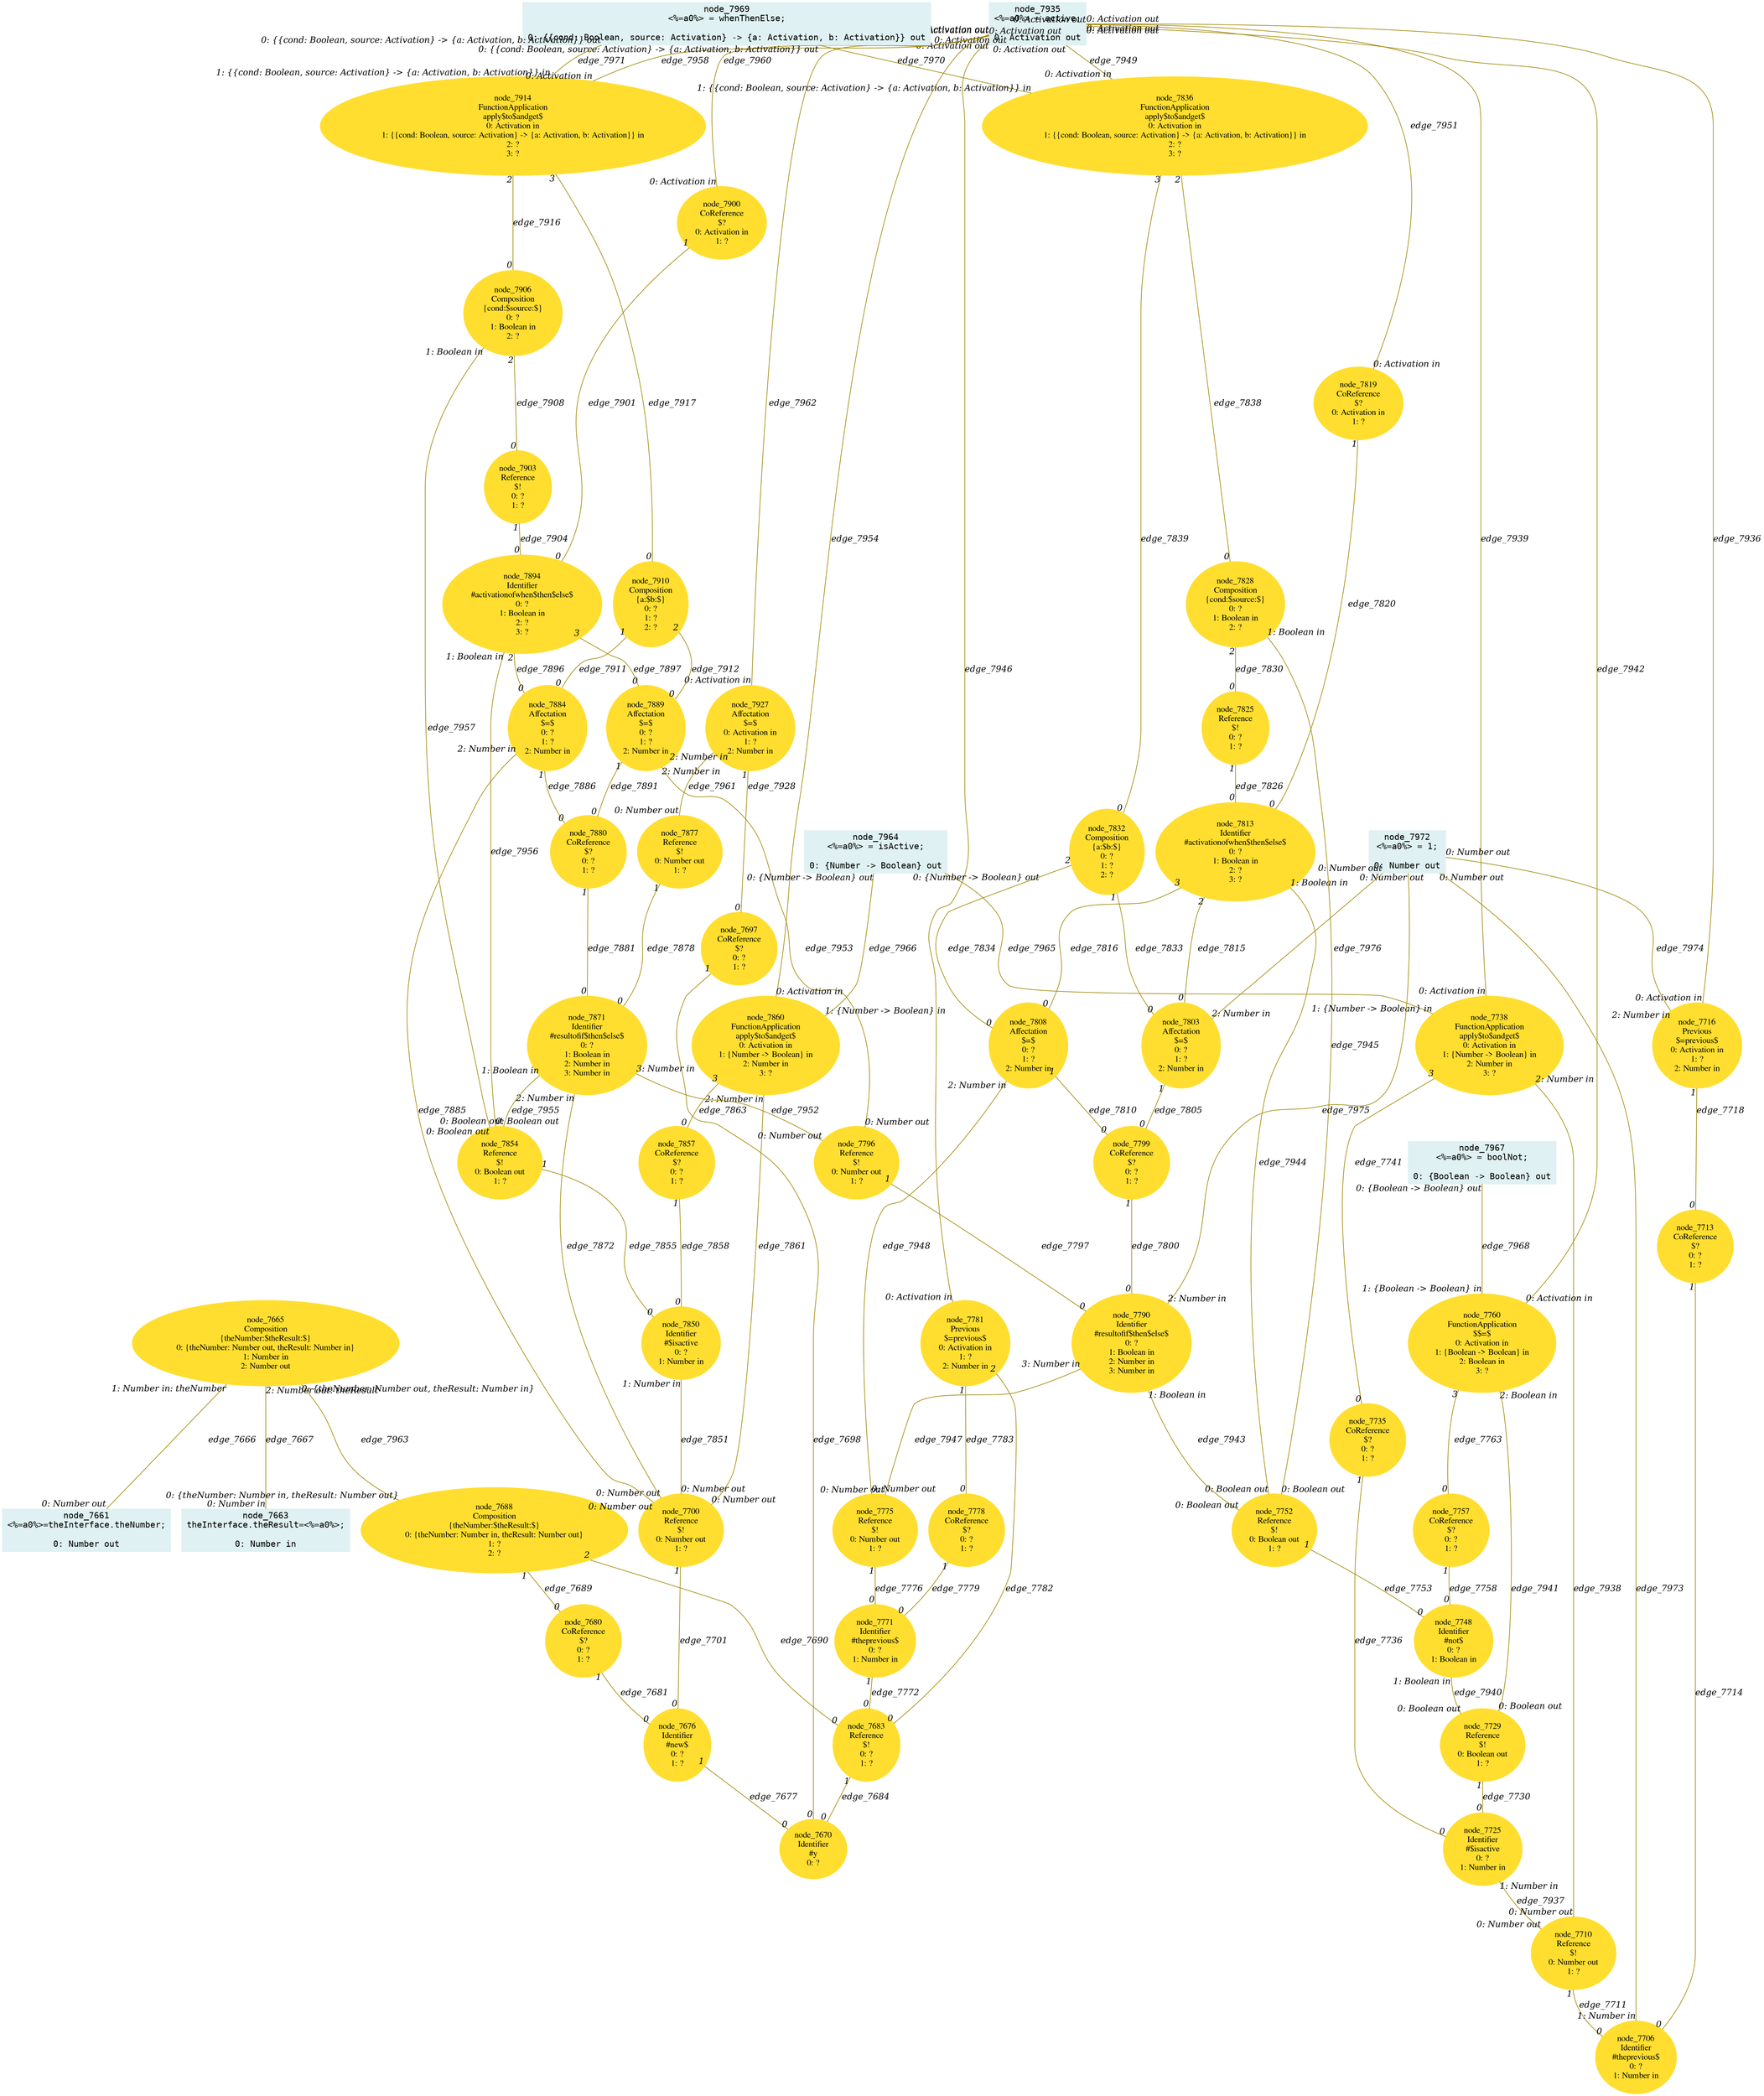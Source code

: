 digraph g{node_7661 [shape="box", style="filled", color="#dff1f2", fontname="Courier", label="node_7661
<%=a0%>=theInterface.theNumber;

0: Number out" ]
node_7663 [shape="box", style="filled", color="#dff1f2", fontname="Courier", label="node_7663
theInterface.theResult=<%=a0%>;

0: Number in" ]
node_7665 [shape="ellipse", style="filled", color="#ffde2f", fontname="Times", label="node_7665
Composition
{theNumber:$theResult:$}
0: {theNumber: Number out, theResult: Number in}
1: Number in
2: Number out" ]
node_7670 [shape="ellipse", style="filled", color="#ffde2f", fontname="Times", label="node_7670
Identifier
#y
0: ?" ]
node_7676 [shape="ellipse", style="filled", color="#ffde2f", fontname="Times", label="node_7676
Identifier
#new$
0: ?
1: ?" ]
node_7680 [shape="ellipse", style="filled", color="#ffde2f", fontname="Times", label="node_7680
CoReference
$?
0: ?
1: ?" ]
node_7683 [shape="ellipse", style="filled", color="#ffde2f", fontname="Times", label="node_7683
Reference
$!
0: ?
1: ?" ]
node_7688 [shape="ellipse", style="filled", color="#ffde2f", fontname="Times", label="node_7688
Composition
{theNumber:$theResult:$}
0: {theNumber: Number in, theResult: Number out}
1: ?
2: ?" ]
node_7697 [shape="ellipse", style="filled", color="#ffde2f", fontname="Times", label="node_7697
CoReference
$?
0: ?
1: ?" ]
node_7700 [shape="ellipse", style="filled", color="#ffde2f", fontname="Times", label="node_7700
Reference
$!
0: Number out
1: ?" ]
node_7706 [shape="ellipse", style="filled", color="#ffde2f", fontname="Times", label="node_7706
Identifier
#theprevious$
0: ?
1: Number in" ]
node_7710 [shape="ellipse", style="filled", color="#ffde2f", fontname="Times", label="node_7710
Reference
$!
0: Number out
1: ?" ]
node_7713 [shape="ellipse", style="filled", color="#ffde2f", fontname="Times", label="node_7713
CoReference
$?
0: ?
1: ?" ]
node_7716 [shape="ellipse", style="filled", color="#ffde2f", fontname="Times", label="node_7716
Previous
$=previous$
0: Activation in
1: ?
2: Number in" ]
node_7725 [shape="ellipse", style="filled", color="#ffde2f", fontname="Times", label="node_7725
Identifier
#$isactive
0: ?
1: Number in" ]
node_7729 [shape="ellipse", style="filled", color="#ffde2f", fontname="Times", label="node_7729
Reference
$!
0: Boolean out
1: ?" ]
node_7735 [shape="ellipse", style="filled", color="#ffde2f", fontname="Times", label="node_7735
CoReference
$?
0: ?
1: ?" ]
node_7738 [shape="ellipse", style="filled", color="#ffde2f", fontname="Times", label="node_7738
FunctionApplication
apply$to$andget$
0: Activation in
1: {Number -> Boolean} in
2: Number in
3: ?" ]
node_7748 [shape="ellipse", style="filled", color="#ffde2f", fontname="Times", label="node_7748
Identifier
#not$
0: ?
1: Boolean in" ]
node_7752 [shape="ellipse", style="filled", color="#ffde2f", fontname="Times", label="node_7752
Reference
$!
0: Boolean out
1: ?" ]
node_7757 [shape="ellipse", style="filled", color="#ffde2f", fontname="Times", label="node_7757
CoReference
$?
0: ?
1: ?" ]
node_7760 [shape="ellipse", style="filled", color="#ffde2f", fontname="Times", label="node_7760
FunctionApplication
$$=$
0: Activation in
1: {Boolean -> Boolean} in
2: Boolean in
3: ?" ]
node_7771 [shape="ellipse", style="filled", color="#ffde2f", fontname="Times", label="node_7771
Identifier
#theprevious$
0: ?
1: Number in" ]
node_7775 [shape="ellipse", style="filled", color="#ffde2f", fontname="Times", label="node_7775
Reference
$!
0: Number out
1: ?" ]
node_7778 [shape="ellipse", style="filled", color="#ffde2f", fontname="Times", label="node_7778
CoReference
$?
0: ?
1: ?" ]
node_7781 [shape="ellipse", style="filled", color="#ffde2f", fontname="Times", label="node_7781
Previous
$=previous$
0: Activation in
1: ?
2: Number in" ]
node_7790 [shape="ellipse", style="filled", color="#ffde2f", fontname="Times", label="node_7790
Identifier
#resultofif$then$else$
0: ?
1: Boolean in
2: Number in
3: Number in" ]
node_7796 [shape="ellipse", style="filled", color="#ffde2f", fontname="Times", label="node_7796
Reference
$!
0: Number out
1: ?" ]
node_7799 [shape="ellipse", style="filled", color="#ffde2f", fontname="Times", label="node_7799
CoReference
$?
0: ?
1: ?" ]
node_7803 [shape="ellipse", style="filled", color="#ffde2f", fontname="Times", label="node_7803
Affectation
$=$
0: ?
1: ?
2: Number in" ]
node_7808 [shape="ellipse", style="filled", color="#ffde2f", fontname="Times", label="node_7808
Affectation
$=$
0: ?
1: ?
2: Number in" ]
node_7813 [shape="ellipse", style="filled", color="#ffde2f", fontname="Times", label="node_7813
Identifier
#activationofwhen$then$else$
0: ?
1: Boolean in
2: ?
3: ?" ]
node_7819 [shape="ellipse", style="filled", color="#ffde2f", fontname="Times", label="node_7819
CoReference
$?
0: Activation in
1: ?" ]
node_7825 [shape="ellipse", style="filled", color="#ffde2f", fontname="Times", label="node_7825
Reference
$!
0: ?
1: ?" ]
node_7828 [shape="ellipse", style="filled", color="#ffde2f", fontname="Times", label="node_7828
Composition
{cond:$source:$}
0: ?
1: Boolean in
2: ?" ]
node_7832 [shape="ellipse", style="filled", color="#ffde2f", fontname="Times", label="node_7832
Composition
{a:$b:$}
0: ?
1: ?
2: ?" ]
node_7836 [shape="ellipse", style="filled", color="#ffde2f", fontname="Times", label="node_7836
FunctionApplication
apply$to$andget$
0: Activation in
1: {{cond: Boolean, source: Activation} -> {a: Activation, b: Activation}} in
2: ?
3: ?" ]
node_7850 [shape="ellipse", style="filled", color="#ffde2f", fontname="Times", label="node_7850
Identifier
#$isactive
0: ?
1: Number in" ]
node_7854 [shape="ellipse", style="filled", color="#ffde2f", fontname="Times", label="node_7854
Reference
$!
0: Boolean out
1: ?" ]
node_7857 [shape="ellipse", style="filled", color="#ffde2f", fontname="Times", label="node_7857
CoReference
$?
0: ?
1: ?" ]
node_7860 [shape="ellipse", style="filled", color="#ffde2f", fontname="Times", label="node_7860
FunctionApplication
apply$to$andget$
0: Activation in
1: {Number -> Boolean} in
2: Number in
3: ?" ]
node_7871 [shape="ellipse", style="filled", color="#ffde2f", fontname="Times", label="node_7871
Identifier
#resultofif$then$else$
0: ?
1: Boolean in
2: Number in
3: Number in" ]
node_7877 [shape="ellipse", style="filled", color="#ffde2f", fontname="Times", label="node_7877
Reference
$!
0: Number out
1: ?" ]
node_7880 [shape="ellipse", style="filled", color="#ffde2f", fontname="Times", label="node_7880
CoReference
$?
0: ?
1: ?" ]
node_7884 [shape="ellipse", style="filled", color="#ffde2f", fontname="Times", label="node_7884
Affectation
$=$
0: ?
1: ?
2: Number in" ]
node_7889 [shape="ellipse", style="filled", color="#ffde2f", fontname="Times", label="node_7889
Affectation
$=$
0: ?
1: ?
2: Number in" ]
node_7894 [shape="ellipse", style="filled", color="#ffde2f", fontname="Times", label="node_7894
Identifier
#activationofwhen$then$else$
0: ?
1: Boolean in
2: ?
3: ?" ]
node_7900 [shape="ellipse", style="filled", color="#ffde2f", fontname="Times", label="node_7900
CoReference
$?
0: Activation in
1: ?" ]
node_7903 [shape="ellipse", style="filled", color="#ffde2f", fontname="Times", label="node_7903
Reference
$!
0: ?
1: ?" ]
node_7906 [shape="ellipse", style="filled", color="#ffde2f", fontname="Times", label="node_7906
Composition
{cond:$source:$}
0: ?
1: Boolean in
2: ?" ]
node_7910 [shape="ellipse", style="filled", color="#ffde2f", fontname="Times", label="node_7910
Composition
{a:$b:$}
0: ?
1: ?
2: ?" ]
node_7914 [shape="ellipse", style="filled", color="#ffde2f", fontname="Times", label="node_7914
FunctionApplication
apply$to$andget$
0: Activation in
1: {{cond: Boolean, source: Activation} -> {a: Activation, b: Activation}} in
2: ?
3: ?" ]
node_7927 [shape="ellipse", style="filled", color="#ffde2f", fontname="Times", label="node_7927
Affectation
$=$
0: Activation in
1: ?
2: Number in" ]
node_7935 [shape="box", style="filled", color="#dff1f2", fontname="Courier", label="node_7935
<%=a0%> = active;

0: Activation out" ]
node_7964 [shape="box", style="filled", color="#dff1f2", fontname="Courier", label="node_7964
<%=a0%> = isActive;

0: {Number -> Boolean} out" ]
node_7967 [shape="box", style="filled", color="#dff1f2", fontname="Courier", label="node_7967
<%=a0%> = boolNot;

0: {Boolean -> Boolean} out" ]
node_7969 [shape="box", style="filled", color="#dff1f2", fontname="Courier", label="node_7969
<%=a0%> = whenThenElse;

0: {{cond: Boolean, source: Activation} -> {a: Activation, b: Activation}} out" ]
node_7972 [shape="box", style="filled", color="#dff1f2", fontname="Courier", label="node_7972
<%=a0%> = 1;

0: Number out" ]
node_7665 -> node_7661 [dir=none, arrowHead=none, fontname="Times-Italic", arrowsize=1, color="#9d8400", label="edge_7666",  headlabel="0: Number out", taillabel="1: Number in: theNumber" ]
node_7665 -> node_7663 [dir=none, arrowHead=none, fontname="Times-Italic", arrowsize=1, color="#9d8400", label="edge_7667",  headlabel="0: Number in", taillabel="2: Number out: theResult" ]
node_7676 -> node_7670 [dir=none, arrowHead=none, fontname="Times-Italic", arrowsize=1, color="#9d8400", label="edge_7677",  headlabel="0", taillabel="1" ]
node_7680 -> node_7676 [dir=none, arrowHead=none, fontname="Times-Italic", arrowsize=1, color="#9d8400", label="edge_7681",  headlabel="0", taillabel="1" ]
node_7683 -> node_7670 [dir=none, arrowHead=none, fontname="Times-Italic", arrowsize=1, color="#9d8400", label="edge_7684",  headlabel="0", taillabel="1" ]
node_7688 -> node_7680 [dir=none, arrowHead=none, fontname="Times-Italic", arrowsize=1, color="#9d8400", label="edge_7689",  headlabel="0", taillabel="1" ]
node_7688 -> node_7683 [dir=none, arrowHead=none, fontname="Times-Italic", arrowsize=1, color="#9d8400", label="edge_7690",  headlabel="0", taillabel="2" ]
node_7697 -> node_7670 [dir=none, arrowHead=none, fontname="Times-Italic", arrowsize=1, color="#9d8400", label="edge_7698",  headlabel="0", taillabel="1" ]
node_7700 -> node_7676 [dir=none, arrowHead=none, fontname="Times-Italic", arrowsize=1, color="#9d8400", label="edge_7701",  headlabel="0", taillabel="1" ]
node_7710 -> node_7706 [dir=none, arrowHead=none, fontname="Times-Italic", arrowsize=1, color="#9d8400", label="edge_7711",  headlabel="0", taillabel="1" ]
node_7713 -> node_7706 [dir=none, arrowHead=none, fontname="Times-Italic", arrowsize=1, color="#9d8400", label="edge_7714",  headlabel="0", taillabel="1" ]
node_7716 -> node_7713 [dir=none, arrowHead=none, fontname="Times-Italic", arrowsize=1, color="#9d8400", label="edge_7718",  headlabel="0", taillabel="1" ]
node_7729 -> node_7725 [dir=none, arrowHead=none, fontname="Times-Italic", arrowsize=1, color="#9d8400", label="edge_7730",  headlabel="0", taillabel="1" ]
node_7735 -> node_7725 [dir=none, arrowHead=none, fontname="Times-Italic", arrowsize=1, color="#9d8400", label="edge_7736",  headlabel="0", taillabel="1" ]
node_7738 -> node_7735 [dir=none, arrowHead=none, fontname="Times-Italic", arrowsize=1, color="#9d8400", label="edge_7741",  headlabel="0", taillabel="3" ]
node_7752 -> node_7748 [dir=none, arrowHead=none, fontname="Times-Italic", arrowsize=1, color="#9d8400", label="edge_7753",  headlabel="0", taillabel="1" ]
node_7757 -> node_7748 [dir=none, arrowHead=none, fontname="Times-Italic", arrowsize=1, color="#9d8400", label="edge_7758",  headlabel="0", taillabel="1" ]
node_7760 -> node_7757 [dir=none, arrowHead=none, fontname="Times-Italic", arrowsize=1, color="#9d8400", label="edge_7763",  headlabel="0", taillabel="3" ]
node_7771 -> node_7683 [dir=none, arrowHead=none, fontname="Times-Italic", arrowsize=1, color="#9d8400", label="edge_7772",  headlabel="0", taillabel="1" ]
node_7775 -> node_7771 [dir=none, arrowHead=none, fontname="Times-Italic", arrowsize=1, color="#9d8400", label="edge_7776",  headlabel="0", taillabel="1" ]
node_7778 -> node_7771 [dir=none, arrowHead=none, fontname="Times-Italic", arrowsize=1, color="#9d8400", label="edge_7779",  headlabel="0", taillabel="1" ]
node_7781 -> node_7683 [dir=none, arrowHead=none, fontname="Times-Italic", arrowsize=1, color="#9d8400", label="edge_7782",  headlabel="0", taillabel="2" ]
node_7781 -> node_7778 [dir=none, arrowHead=none, fontname="Times-Italic", arrowsize=1, color="#9d8400", label="edge_7783",  headlabel="0", taillabel="1" ]
node_7796 -> node_7790 [dir=none, arrowHead=none, fontname="Times-Italic", arrowsize=1, color="#9d8400", label="edge_7797",  headlabel="0", taillabel="1" ]
node_7799 -> node_7790 [dir=none, arrowHead=none, fontname="Times-Italic", arrowsize=1, color="#9d8400", label="edge_7800",  headlabel="0", taillabel="1" ]
node_7803 -> node_7799 [dir=none, arrowHead=none, fontname="Times-Italic", arrowsize=1, color="#9d8400", label="edge_7805",  headlabel="0", taillabel="1" ]
node_7808 -> node_7799 [dir=none, arrowHead=none, fontname="Times-Italic", arrowsize=1, color="#9d8400", label="edge_7810",  headlabel="0", taillabel="1" ]
node_7813 -> node_7803 [dir=none, arrowHead=none, fontname="Times-Italic", arrowsize=1, color="#9d8400", label="edge_7815",  headlabel="0", taillabel="2" ]
node_7813 -> node_7808 [dir=none, arrowHead=none, fontname="Times-Italic", arrowsize=1, color="#9d8400", label="edge_7816",  headlabel="0", taillabel="3" ]
node_7819 -> node_7813 [dir=none, arrowHead=none, fontname="Times-Italic", arrowsize=1, color="#9d8400", label="edge_7820",  headlabel="0", taillabel="1" ]
node_7825 -> node_7813 [dir=none, arrowHead=none, fontname="Times-Italic", arrowsize=1, color="#9d8400", label="edge_7826",  headlabel="0", taillabel="1" ]
node_7828 -> node_7825 [dir=none, arrowHead=none, fontname="Times-Italic", arrowsize=1, color="#9d8400", label="edge_7830",  headlabel="0", taillabel="2" ]
node_7832 -> node_7803 [dir=none, arrowHead=none, fontname="Times-Italic", arrowsize=1, color="#9d8400", label="edge_7833",  headlabel="0", taillabel="1" ]
node_7832 -> node_7808 [dir=none, arrowHead=none, fontname="Times-Italic", arrowsize=1, color="#9d8400", label="edge_7834",  headlabel="0", taillabel="2" ]
node_7836 -> node_7828 [dir=none, arrowHead=none, fontname="Times-Italic", arrowsize=1, color="#9d8400", label="edge_7838",  headlabel="0", taillabel="2" ]
node_7836 -> node_7832 [dir=none, arrowHead=none, fontname="Times-Italic", arrowsize=1, color="#9d8400", label="edge_7839",  headlabel="0", taillabel="3" ]
node_7850 -> node_7700 [dir=none, arrowHead=none, fontname="Times-Italic", arrowsize=1, color="#9d8400", label="edge_7851",  headlabel="0: Number out", taillabel="1: Number in" ]
node_7854 -> node_7850 [dir=none, arrowHead=none, fontname="Times-Italic", arrowsize=1, color="#9d8400", label="edge_7855",  headlabel="0", taillabel="1" ]
node_7857 -> node_7850 [dir=none, arrowHead=none, fontname="Times-Italic", arrowsize=1, color="#9d8400", label="edge_7858",  headlabel="0", taillabel="1" ]
node_7860 -> node_7700 [dir=none, arrowHead=none, fontname="Times-Italic", arrowsize=1, color="#9d8400", label="edge_7861",  headlabel="0: Number out", taillabel="2: Number in" ]
node_7860 -> node_7857 [dir=none, arrowHead=none, fontname="Times-Italic", arrowsize=1, color="#9d8400", label="edge_7863",  headlabel="0", taillabel="3" ]
node_7871 -> node_7700 [dir=none, arrowHead=none, fontname="Times-Italic", arrowsize=1, color="#9d8400", label="edge_7872",  headlabel="0: Number out", taillabel="2: Number in" ]
node_7877 -> node_7871 [dir=none, arrowHead=none, fontname="Times-Italic", arrowsize=1, color="#9d8400", label="edge_7878",  headlabel="0", taillabel="1" ]
node_7880 -> node_7871 [dir=none, arrowHead=none, fontname="Times-Italic", arrowsize=1, color="#9d8400", label="edge_7881",  headlabel="0", taillabel="1" ]
node_7884 -> node_7700 [dir=none, arrowHead=none, fontname="Times-Italic", arrowsize=1, color="#9d8400", label="edge_7885",  headlabel="0: Number out", taillabel="2: Number in" ]
node_7884 -> node_7880 [dir=none, arrowHead=none, fontname="Times-Italic", arrowsize=1, color="#9d8400", label="edge_7886",  headlabel="0", taillabel="1" ]
node_7889 -> node_7880 [dir=none, arrowHead=none, fontname="Times-Italic", arrowsize=1, color="#9d8400", label="edge_7891",  headlabel="0", taillabel="1" ]
node_7894 -> node_7884 [dir=none, arrowHead=none, fontname="Times-Italic", arrowsize=1, color="#9d8400", label="edge_7896",  headlabel="0", taillabel="2" ]
node_7894 -> node_7889 [dir=none, arrowHead=none, fontname="Times-Italic", arrowsize=1, color="#9d8400", label="edge_7897",  headlabel="0", taillabel="3" ]
node_7900 -> node_7894 [dir=none, arrowHead=none, fontname="Times-Italic", arrowsize=1, color="#9d8400", label="edge_7901",  headlabel="0", taillabel="1" ]
node_7903 -> node_7894 [dir=none, arrowHead=none, fontname="Times-Italic", arrowsize=1, color="#9d8400", label="edge_7904",  headlabel="0", taillabel="1" ]
node_7906 -> node_7903 [dir=none, arrowHead=none, fontname="Times-Italic", arrowsize=1, color="#9d8400", label="edge_7908",  headlabel="0", taillabel="2" ]
node_7910 -> node_7884 [dir=none, arrowHead=none, fontname="Times-Italic", arrowsize=1, color="#9d8400", label="edge_7911",  headlabel="0", taillabel="1" ]
node_7910 -> node_7889 [dir=none, arrowHead=none, fontname="Times-Italic", arrowsize=1, color="#9d8400", label="edge_7912",  headlabel="0", taillabel="2" ]
node_7914 -> node_7906 [dir=none, arrowHead=none, fontname="Times-Italic", arrowsize=1, color="#9d8400", label="edge_7916",  headlabel="0", taillabel="2" ]
node_7914 -> node_7910 [dir=none, arrowHead=none, fontname="Times-Italic", arrowsize=1, color="#9d8400", label="edge_7917",  headlabel="0", taillabel="3" ]
node_7927 -> node_7697 [dir=none, arrowHead=none, fontname="Times-Italic", arrowsize=1, color="#9d8400", label="edge_7928",  headlabel="0", taillabel="1" ]
node_7935 -> node_7716 [dir=none, arrowHead=none, fontname="Times-Italic", arrowsize=1, color="#9d8400", label="edge_7936",  headlabel="0: Activation in", taillabel="0: Activation out" ]
node_7725 -> node_7710 [dir=none, arrowHead=none, fontname="Times-Italic", arrowsize=1, color="#9d8400", label="edge_7937",  headlabel="0: Number out", taillabel="1: Number in" ]
node_7738 -> node_7710 [dir=none, arrowHead=none, fontname="Times-Italic", arrowsize=1, color="#9d8400", label="edge_7938",  headlabel="0: Number out", taillabel="2: Number in" ]
node_7935 -> node_7738 [dir=none, arrowHead=none, fontname="Times-Italic", arrowsize=1, color="#9d8400", label="edge_7939",  headlabel="0: Activation in", taillabel="0: Activation out" ]
node_7748 -> node_7729 [dir=none, arrowHead=none, fontname="Times-Italic", arrowsize=1, color="#9d8400", label="edge_7940",  headlabel="0: Boolean out", taillabel="1: Boolean in" ]
node_7760 -> node_7729 [dir=none, arrowHead=none, fontname="Times-Italic", arrowsize=1, color="#9d8400", label="edge_7941",  headlabel="0: Boolean out", taillabel="2: Boolean in" ]
node_7935 -> node_7760 [dir=none, arrowHead=none, fontname="Times-Italic", arrowsize=1, color="#9d8400", label="edge_7942",  headlabel="0: Activation in", taillabel="0: Activation out" ]
node_7790 -> node_7752 [dir=none, arrowHead=none, fontname="Times-Italic", arrowsize=1, color="#9d8400", label="edge_7943",  headlabel="0: Boolean out", taillabel="1: Boolean in" ]
node_7813 -> node_7752 [dir=none, arrowHead=none, fontname="Times-Italic", arrowsize=1, color="#9d8400", label="edge_7944",  headlabel="0: Boolean out", taillabel="1: Boolean in" ]
node_7828 -> node_7752 [dir=none, arrowHead=none, fontname="Times-Italic", arrowsize=1, color="#9d8400", label="edge_7945",  headlabel="0: Boolean out", taillabel="1: Boolean in" ]
node_7935 -> node_7781 [dir=none, arrowHead=none, fontname="Times-Italic", arrowsize=1, color="#9d8400", label="edge_7946",  headlabel="0: Activation in", taillabel="0: Activation out" ]
node_7790 -> node_7775 [dir=none, arrowHead=none, fontname="Times-Italic", arrowsize=1, color="#9d8400", label="edge_7947",  headlabel="0: Number out", taillabel="3: Number in" ]
node_7808 -> node_7775 [dir=none, arrowHead=none, fontname="Times-Italic", arrowsize=1, color="#9d8400", label="edge_7948",  headlabel="0: Number out", taillabel="2: Number in" ]
node_7935 -> node_7836 [dir=none, arrowHead=none, fontname="Times-Italic", arrowsize=1, color="#9d8400", label="edge_7949",  headlabel="0: Activation in", taillabel="0: Activation out" ]
node_7935 -> node_7819 [dir=none, arrowHead=none, fontname="Times-Italic", arrowsize=1, color="#9d8400", label="edge_7951",  headlabel="0: Activation in", taillabel="0: Activation out" ]
node_7871 -> node_7796 [dir=none, arrowHead=none, fontname="Times-Italic", arrowsize=1, color="#9d8400", label="edge_7952",  headlabel="0: Number out", taillabel="3: Number in" ]
node_7889 -> node_7796 [dir=none, arrowHead=none, fontname="Times-Italic", arrowsize=1, color="#9d8400", label="edge_7953",  headlabel="0: Number out", taillabel="2: Number in" ]
node_7935 -> node_7860 [dir=none, arrowHead=none, fontname="Times-Italic", arrowsize=1, color="#9d8400", label="edge_7954",  headlabel="0: Activation in", taillabel="0: Activation out" ]
node_7871 -> node_7854 [dir=none, arrowHead=none, fontname="Times-Italic", arrowsize=1, color="#9d8400", label="edge_7955",  headlabel="0: Boolean out", taillabel="1: Boolean in" ]
node_7894 -> node_7854 [dir=none, arrowHead=none, fontname="Times-Italic", arrowsize=1, color="#9d8400", label="edge_7956",  headlabel="0: Boolean out", taillabel="1: Boolean in" ]
node_7906 -> node_7854 [dir=none, arrowHead=none, fontname="Times-Italic", arrowsize=1, color="#9d8400", label="edge_7957",  headlabel="0: Boolean out", taillabel="1: Boolean in" ]
node_7935 -> node_7914 [dir=none, arrowHead=none, fontname="Times-Italic", arrowsize=1, color="#9d8400", label="edge_7958",  headlabel="0: Activation in", taillabel="0: Activation out" ]
node_7935 -> node_7900 [dir=none, arrowHead=none, fontname="Times-Italic", arrowsize=1, color="#9d8400", label="edge_7960",  headlabel="0: Activation in", taillabel="0: Activation out" ]
node_7927 -> node_7877 [dir=none, arrowHead=none, fontname="Times-Italic", arrowsize=1, color="#9d8400", label="edge_7961",  headlabel="0: Number out", taillabel="2: Number in" ]
node_7935 -> node_7927 [dir=none, arrowHead=none, fontname="Times-Italic", arrowsize=1, color="#9d8400", label="edge_7962",  headlabel="0: Activation in", taillabel="0: Activation out" ]
node_7665 -> node_7688 [dir=none, arrowHead=none, fontname="Times-Italic", arrowsize=1, color="#9d8400", label="edge_7963",  headlabel="0: {theNumber: Number in, theResult: Number out}", taillabel="0: {theNumber: Number out, theResult: Number in}" ]
node_7964 -> node_7738 [dir=none, arrowHead=none, fontname="Times-Italic", arrowsize=1, color="#9d8400", label="edge_7965",  headlabel="1: {Number -> Boolean} in", taillabel="0: {Number -> Boolean} out" ]
node_7964 -> node_7860 [dir=none, arrowHead=none, fontname="Times-Italic", arrowsize=1, color="#9d8400", label="edge_7966",  headlabel="1: {Number -> Boolean} in", taillabel="0: {Number -> Boolean} out" ]
node_7967 -> node_7760 [dir=none, arrowHead=none, fontname="Times-Italic", arrowsize=1, color="#9d8400", label="edge_7968",  headlabel="1: {Boolean -> Boolean} in", taillabel="0: {Boolean -> Boolean} out" ]
node_7969 -> node_7836 [dir=none, arrowHead=none, fontname="Times-Italic", arrowsize=1, color="#9d8400", label="edge_7970",  headlabel="1: {{cond: Boolean, source: Activation} -> {a: Activation, b: Activation}} in", taillabel="0: {{cond: Boolean, source: Activation} -> {a: Activation, b: Activation}} out" ]
node_7969 -> node_7914 [dir=none, arrowHead=none, fontname="Times-Italic", arrowsize=1, color="#9d8400", label="edge_7971",  headlabel="1: {{cond: Boolean, source: Activation} -> {a: Activation, b: Activation}} in", taillabel="0: {{cond: Boolean, source: Activation} -> {a: Activation, b: Activation}} out" ]
node_7972 -> node_7706 [dir=none, arrowHead=none, fontname="Times-Italic", arrowsize=1, color="#9d8400", label="edge_7973",  headlabel="1: Number in", taillabel="0: Number out" ]
node_7972 -> node_7716 [dir=none, arrowHead=none, fontname="Times-Italic", arrowsize=1, color="#9d8400", label="edge_7974",  headlabel="2: Number in", taillabel="0: Number out" ]
node_7972 -> node_7790 [dir=none, arrowHead=none, fontname="Times-Italic", arrowsize=1, color="#9d8400", label="edge_7975",  headlabel="2: Number in", taillabel="0: Number out" ]
node_7972 -> node_7803 [dir=none, arrowHead=none, fontname="Times-Italic", arrowsize=1, color="#9d8400", label="edge_7976",  headlabel="2: Number in", taillabel="0: Number out" ]
}